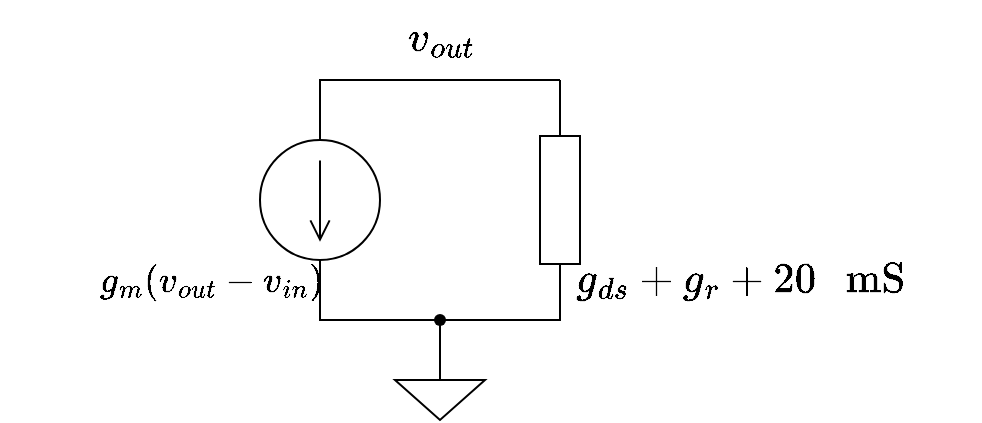 <mxfile version="24.1.0" type="device">
  <diagram name="ページ1" id="OXOej1m8hmkwoumKmXQp">
    <mxGraphModel dx="594" dy="446" grid="1" gridSize="10" guides="1" tooltips="1" connect="1" arrows="1" fold="1" page="1" pageScale="1" pageWidth="827" pageHeight="1169" math="1" shadow="0">
      <root>
        <mxCell id="0" />
        <mxCell id="1" parent="0" />
        <mxCell id="_adTdZ9gG_cl6HBMPqju-43" value="`g_{ds}+g_{r}+20\text{ mS}`" style="text;html=1;align=center;verticalAlign=middle;resizable=0;points=[];autosize=1;strokeColor=none;fillColor=none;fontFamily=Helvetica;fontSize=18;fontColor=default;labelBackgroundColor=default;" parent="1" vertex="1">
          <mxGeometry x="810" y="420" width="240" height="40" as="geometry" />
        </mxCell>
        <mxCell id="_adTdZ9gG_cl6HBMPqju-7" value="`g_{m}(v_{out}-v_{i n})`" style="text;html=1;align=center;verticalAlign=middle;resizable=0;points=[];autosize=1;strokeColor=none;fillColor=none;fontFamily=Times New Roman;fontSize=18;fontColor=default;labelBackgroundColor=default;" parent="1" vertex="1">
          <mxGeometry x="560" y="420" width="210" height="40" as="geometry" />
        </mxCell>
        <mxCell id="_adTdZ9gG_cl6HBMPqju-2" value="" style="pointerEvents=1;verticalLabelPosition=bottom;shadow=0;dashed=0;align=center;html=1;verticalAlign=top;shape=mxgraph.electrical.signal_sources.source;aspect=fixed;points=[[0.5,0,0],[1,0.5,0],[0.5,1,0],[0,0.5,0]];elSignalType=dc1;direction=south;" parent="1" vertex="1">
          <mxGeometry x="690" y="370" width="60" height="60" as="geometry" />
        </mxCell>
        <mxCell id="_adTdZ9gG_cl6HBMPqju-6" value="" style="pointerEvents=1;verticalLabelPosition=bottom;shadow=0;dashed=0;align=center;html=1;verticalAlign=top;shape=mxgraph.electrical.resistors.resistor_1;fontFamily=Times New Roman;fontSize=14;fontColor=default;labelBackgroundColor=default;fillColor=none;gradientColor=none;direction=south;" parent="1" vertex="1">
          <mxGeometry x="830" y="350" width="20" height="100" as="geometry" />
        </mxCell>
        <mxCell id="_adTdZ9gG_cl6HBMPqju-24" style="edgeStyle=orthogonalEdgeStyle;rounded=0;orthogonalLoop=1;jettySize=auto;html=1;exitX=0;exitY=0.5;exitDx=0;exitDy=0;exitPerimeter=0;entryX=0.514;entryY=0.912;entryDx=0;entryDy=0;entryPerimeter=0;strokeColor=default;align=center;verticalAlign=middle;fontFamily=Helvetica;fontSize=11;fontColor=default;labelBackgroundColor=default;endArrow=none;endFill=0;" parent="1" source="_adTdZ9gG_cl6HBMPqju-6" edge="1">
          <mxGeometry relative="1" as="geometry">
            <mxPoint x="840" y="340" as="targetPoint" />
          </mxGeometry>
        </mxCell>
        <mxCell id="_adTdZ9gG_cl6HBMPqju-26" style="edgeStyle=orthogonalEdgeStyle;rounded=0;orthogonalLoop=1;jettySize=auto;html=1;exitX=0;exitY=0.5;exitDx=0;exitDy=0;exitPerimeter=0;entryX=0.035;entryY=0.455;entryDx=0;entryDy=0;entryPerimeter=0;strokeColor=default;align=center;verticalAlign=middle;fontFamily=Helvetica;fontSize=11;fontColor=default;labelBackgroundColor=default;endArrow=none;endFill=0;" parent="1" source="_adTdZ9gG_cl6HBMPqju-2" edge="1">
          <mxGeometry relative="1" as="geometry">
            <Array as="points">
              <mxPoint x="720" y="340" />
            </Array>
            <mxPoint x="840" y="340" as="targetPoint" />
          </mxGeometry>
        </mxCell>
        <mxCell id="do8jwaG43b5j_mNXtHac-1" value="" style="edgeStyle=orthogonalEdgeStyle;rounded=0;orthogonalLoop=1;jettySize=auto;html=1;endArrow=none;endFill=0;" edge="1" parent="1" source="_adTdZ9gG_cl6HBMPqju-45" target="_adTdZ9gG_cl6HBMPqju-2">
          <mxGeometry relative="1" as="geometry" />
        </mxCell>
        <mxCell id="_adTdZ9gG_cl6HBMPqju-45" value="" style="shape=waypoint;sketch=0;fillStyle=solid;size=6;pointerEvents=1;points=[];fillColor=none;resizable=0;rotatable=0;perimeter=centerPerimeter;snapToPoint=1;fontFamily=Helvetica;fontSize=11;fontColor=default;labelBackgroundColor=default;" parent="1" vertex="1">
          <mxGeometry x="770" y="450" width="20" height="20" as="geometry" />
        </mxCell>
        <mxCell id="_adTdZ9gG_cl6HBMPqju-46" style="edgeStyle=orthogonalEdgeStyle;rounded=0;orthogonalLoop=1;jettySize=auto;html=1;exitX=1;exitY=0.5;exitDx=0;exitDy=0;exitPerimeter=0;entryX=0.075;entryY=0.438;entryDx=0;entryDy=0;entryPerimeter=0;strokeColor=default;align=center;verticalAlign=middle;fontFamily=Helvetica;fontSize=18;fontColor=default;labelBackgroundColor=default;endArrow=none;endFill=0;" parent="1" source="_adTdZ9gG_cl6HBMPqju-2" target="_adTdZ9gG_cl6HBMPqju-45" edge="1">
          <mxGeometry relative="1" as="geometry">
            <Array as="points">
              <mxPoint x="720" y="460" />
              <mxPoint x="790" y="460" />
            </Array>
          </mxGeometry>
        </mxCell>
        <mxCell id="_adTdZ9gG_cl6HBMPqju-47" style="edgeStyle=orthogonalEdgeStyle;rounded=0;orthogonalLoop=1;jettySize=auto;html=1;exitX=1;exitY=0.5;exitDx=0;exitDy=0;exitPerimeter=0;entryX=0.898;entryY=0.363;entryDx=0;entryDy=0;entryPerimeter=0;strokeColor=default;align=center;verticalAlign=middle;fontFamily=Helvetica;fontSize=18;fontColor=default;labelBackgroundColor=default;endArrow=none;endFill=0;" parent="1" source="_adTdZ9gG_cl6HBMPqju-6" target="_adTdZ9gG_cl6HBMPqju-45" edge="1">
          <mxGeometry relative="1" as="geometry">
            <Array as="points">
              <mxPoint x="840" y="460" />
              <mxPoint x="790" y="460" />
            </Array>
          </mxGeometry>
        </mxCell>
        <mxCell id="_adTdZ9gG_cl6HBMPqju-48" value="" style="pointerEvents=1;verticalLabelPosition=bottom;shadow=0;dashed=0;align=center;html=1;verticalAlign=top;shape=mxgraph.electrical.signal_sources.signal_ground;fontFamily=Helvetica;fontSize=11;fontColor=default;labelBackgroundColor=default;" parent="1" vertex="1">
          <mxGeometry x="757.5" y="480" width="45" height="30" as="geometry" />
        </mxCell>
        <mxCell id="_adTdZ9gG_cl6HBMPqju-49" style="edgeStyle=orthogonalEdgeStyle;rounded=0;orthogonalLoop=1;jettySize=auto;html=1;entryX=0.495;entryY=0.934;entryDx=0;entryDy=0;entryPerimeter=0;strokeColor=default;align=center;verticalAlign=middle;fontFamily=Helvetica;fontSize=18;fontColor=default;labelBackgroundColor=default;endArrow=none;endFill=0;" parent="1" source="_adTdZ9gG_cl6HBMPqju-48" target="_adTdZ9gG_cl6HBMPqju-45" edge="1">
          <mxGeometry relative="1" as="geometry" />
        </mxCell>
        <mxCell id="do8jwaG43b5j_mNXtHac-2" value="`v_{out}`" style="text;html=1;align=center;verticalAlign=middle;resizable=0;points=[];autosize=1;strokeColor=none;fillColor=none;fontFamily=Helvetica;fontSize=18;fontColor=default;labelBackgroundColor=default;" vertex="1" parent="1">
          <mxGeometry x="735" y="300" width="90" height="40" as="geometry" />
        </mxCell>
      </root>
    </mxGraphModel>
  </diagram>
</mxfile>

